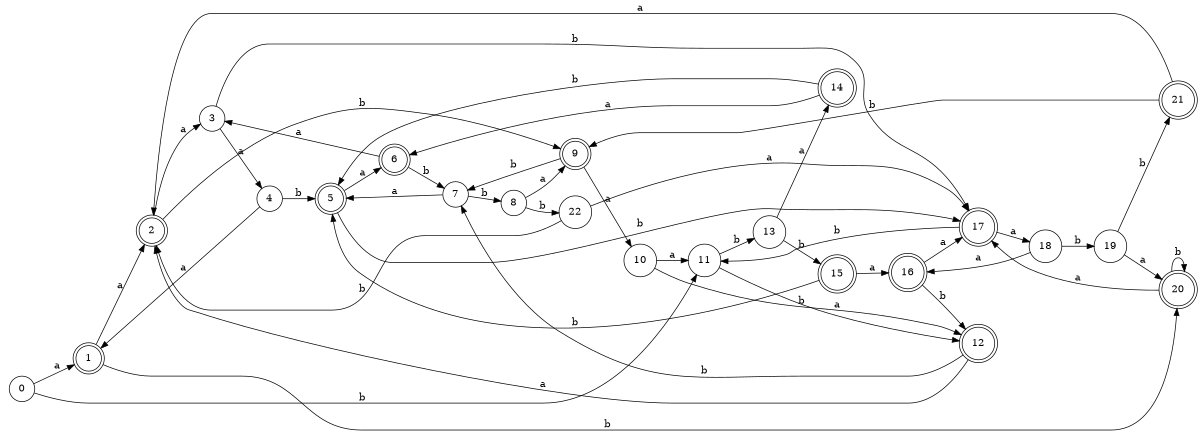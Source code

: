 digraph n19_2 {
__start0 [label="" shape="none"];

rankdir=LR;
size="8,5";

s0 [style="filled", color="black", fillcolor="white" shape="circle", label="0"];
s1 [style="rounded,filled", color="black", fillcolor="white" shape="doublecircle", label="1"];
s2 [style="rounded,filled", color="black", fillcolor="white" shape="doublecircle", label="2"];
s3 [style="filled", color="black", fillcolor="white" shape="circle", label="3"];
s4 [style="filled", color="black", fillcolor="white" shape="circle", label="4"];
s5 [style="rounded,filled", color="black", fillcolor="white" shape="doublecircle", label="5"];
s6 [style="rounded,filled", color="black", fillcolor="white" shape="doublecircle", label="6"];
s7 [style="filled", color="black", fillcolor="white" shape="circle", label="7"];
s8 [style="filled", color="black", fillcolor="white" shape="circle", label="8"];
s9 [style="rounded,filled", color="black", fillcolor="white" shape="doublecircle", label="9"];
s10 [style="filled", color="black", fillcolor="white" shape="circle", label="10"];
s11 [style="filled", color="black", fillcolor="white" shape="circle", label="11"];
s12 [style="rounded,filled", color="black", fillcolor="white" shape="doublecircle", label="12"];
s13 [style="filled", color="black", fillcolor="white" shape="circle", label="13"];
s14 [style="rounded,filled", color="black", fillcolor="white" shape="doublecircle", label="14"];
s15 [style="rounded,filled", color="black", fillcolor="white" shape="doublecircle", label="15"];
s16 [style="rounded,filled", color="black", fillcolor="white" shape="doublecircle", label="16"];
s17 [style="rounded,filled", color="black", fillcolor="white" shape="doublecircle", label="17"];
s18 [style="filled", color="black", fillcolor="white" shape="circle", label="18"];
s19 [style="filled", color="black", fillcolor="white" shape="circle", label="19"];
s20 [style="rounded,filled", color="black", fillcolor="white" shape="doublecircle", label="20"];
s21 [style="rounded,filled", color="black", fillcolor="white" shape="doublecircle", label="21"];
s22 [style="filled", color="black", fillcolor="white" shape="circle", label="22"];
s0 -> s1 [label="a"];
s0 -> s11 [label="b"];
s1 -> s2 [label="a"];
s1 -> s20 [label="b"];
s2 -> s3 [label="a"];
s2 -> s9 [label="b"];
s3 -> s4 [label="a"];
s3 -> s17 [label="b"];
s4 -> s1 [label="a"];
s4 -> s5 [label="b"];
s5 -> s6 [label="a"];
s5 -> s17 [label="b"];
s6 -> s3 [label="a"];
s6 -> s7 [label="b"];
s7 -> s5 [label="a"];
s7 -> s8 [label="b"];
s8 -> s9 [label="a"];
s8 -> s22 [label="b"];
s9 -> s10 [label="a"];
s9 -> s7 [label="b"];
s10 -> s11 [label="a"];
s10 -> s12 [label="b"];
s11 -> s12 [label="a"];
s11 -> s13 [label="b"];
s12 -> s2 [label="a"];
s12 -> s7 [label="b"];
s13 -> s14 [label="a"];
s13 -> s15 [label="b"];
s14 -> s6 [label="a"];
s14 -> s5 [label="b"];
s15 -> s16 [label="a"];
s15 -> s5 [label="b"];
s16 -> s17 [label="a"];
s16 -> s12 [label="b"];
s17 -> s18 [label="a"];
s17 -> s11 [label="b"];
s18 -> s16 [label="a"];
s18 -> s19 [label="b"];
s19 -> s20 [label="a"];
s19 -> s21 [label="b"];
s20 -> s17 [label="a"];
s20 -> s20 [label="b"];
s21 -> s2 [label="a"];
s21 -> s9 [label="b"];
s22 -> s17 [label="a"];
s22 -> s2 [label="b"];

}